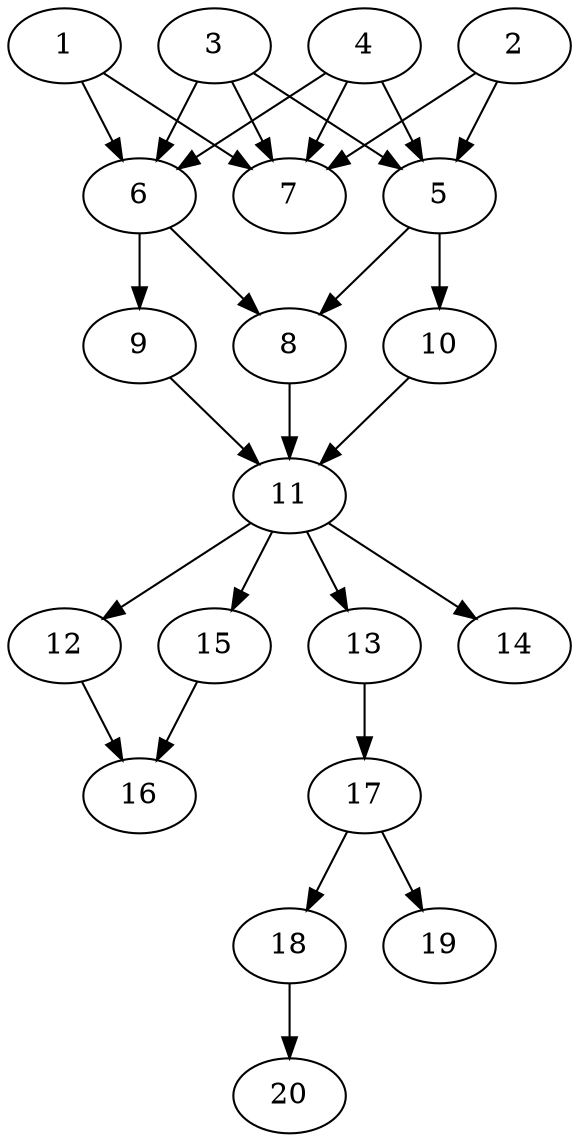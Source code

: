 // DAG automatically generated by daggen at Sat Jul 27 15:36:52 2019
// ./daggen --dot -n 20 --ccr 0.3 --fat 0.4 --regular 0.5 --density 0.8 --mindata 5242880 --maxdata 52428800 
digraph G {
  1 [size="77598720", alpha="0.16", expect_size="23279616"] 
  1 -> 6 [size ="23279616"]
  1 -> 7 [size ="23279616"]
  2 [size="107168427", alpha="0.18", expect_size="32150528"] 
  2 -> 5 [size ="32150528"]
  2 -> 7 [size ="32150528"]
  3 [size="79001600", alpha="0.04", expect_size="23700480"] 
  3 -> 5 [size ="23700480"]
  3 -> 6 [size ="23700480"]
  3 -> 7 [size ="23700480"]
  4 [size="128518827", alpha="0.10", expect_size="38555648"] 
  4 -> 5 [size ="38555648"]
  4 -> 6 [size ="38555648"]
  4 -> 7 [size ="38555648"]
  5 [size="156600320", alpha="0.18", expect_size="46980096"] 
  5 -> 8 [size ="46980096"]
  5 -> 10 [size ="46980096"]
  6 [size="117473280", alpha="0.17", expect_size="35241984"] 
  6 -> 8 [size ="35241984"]
  6 -> 9 [size ="35241984"]
  7 [size="134816427", alpha="0.12", expect_size="40444928"] 
  8 [size="73127253", alpha="0.11", expect_size="21938176"] 
  8 -> 11 [size ="21938176"]
  9 [size="20916907", alpha="0.13", expect_size="6275072"] 
  9 -> 11 [size ="6275072"]
  10 [size="170769067", alpha="0.19", expect_size="51230720"] 
  10 -> 11 [size ="51230720"]
  11 [size="21664427", alpha="0.09", expect_size="6499328"] 
  11 -> 12 [size ="6499328"]
  11 -> 13 [size ="6499328"]
  11 -> 14 [size ="6499328"]
  11 -> 15 [size ="6499328"]
  12 [size="148865707", alpha="0.08", expect_size="44659712"] 
  12 -> 16 [size ="44659712"]
  13 [size="133355520", alpha="0.02", expect_size="40006656"] 
  13 -> 17 [size ="40006656"]
  14 [size="162717013", alpha="0.10", expect_size="48815104"] 
  15 [size="80749227", alpha="0.06", expect_size="24224768"] 
  15 -> 16 [size ="24224768"]
  16 [size="67700053", alpha="0.17", expect_size="20310016"] 
  17 [size="43506347", alpha="0.07", expect_size="13051904"] 
  17 -> 18 [size ="13051904"]
  17 -> 19 [size ="13051904"]
  18 [size="136779093", alpha="0.06", expect_size="41033728"] 
  18 -> 20 [size ="41033728"]
  19 [size="68044800", alpha="0.18", expect_size="20413440"] 
  20 [size="167304533", alpha="0.00", expect_size="50191360"] 
}
